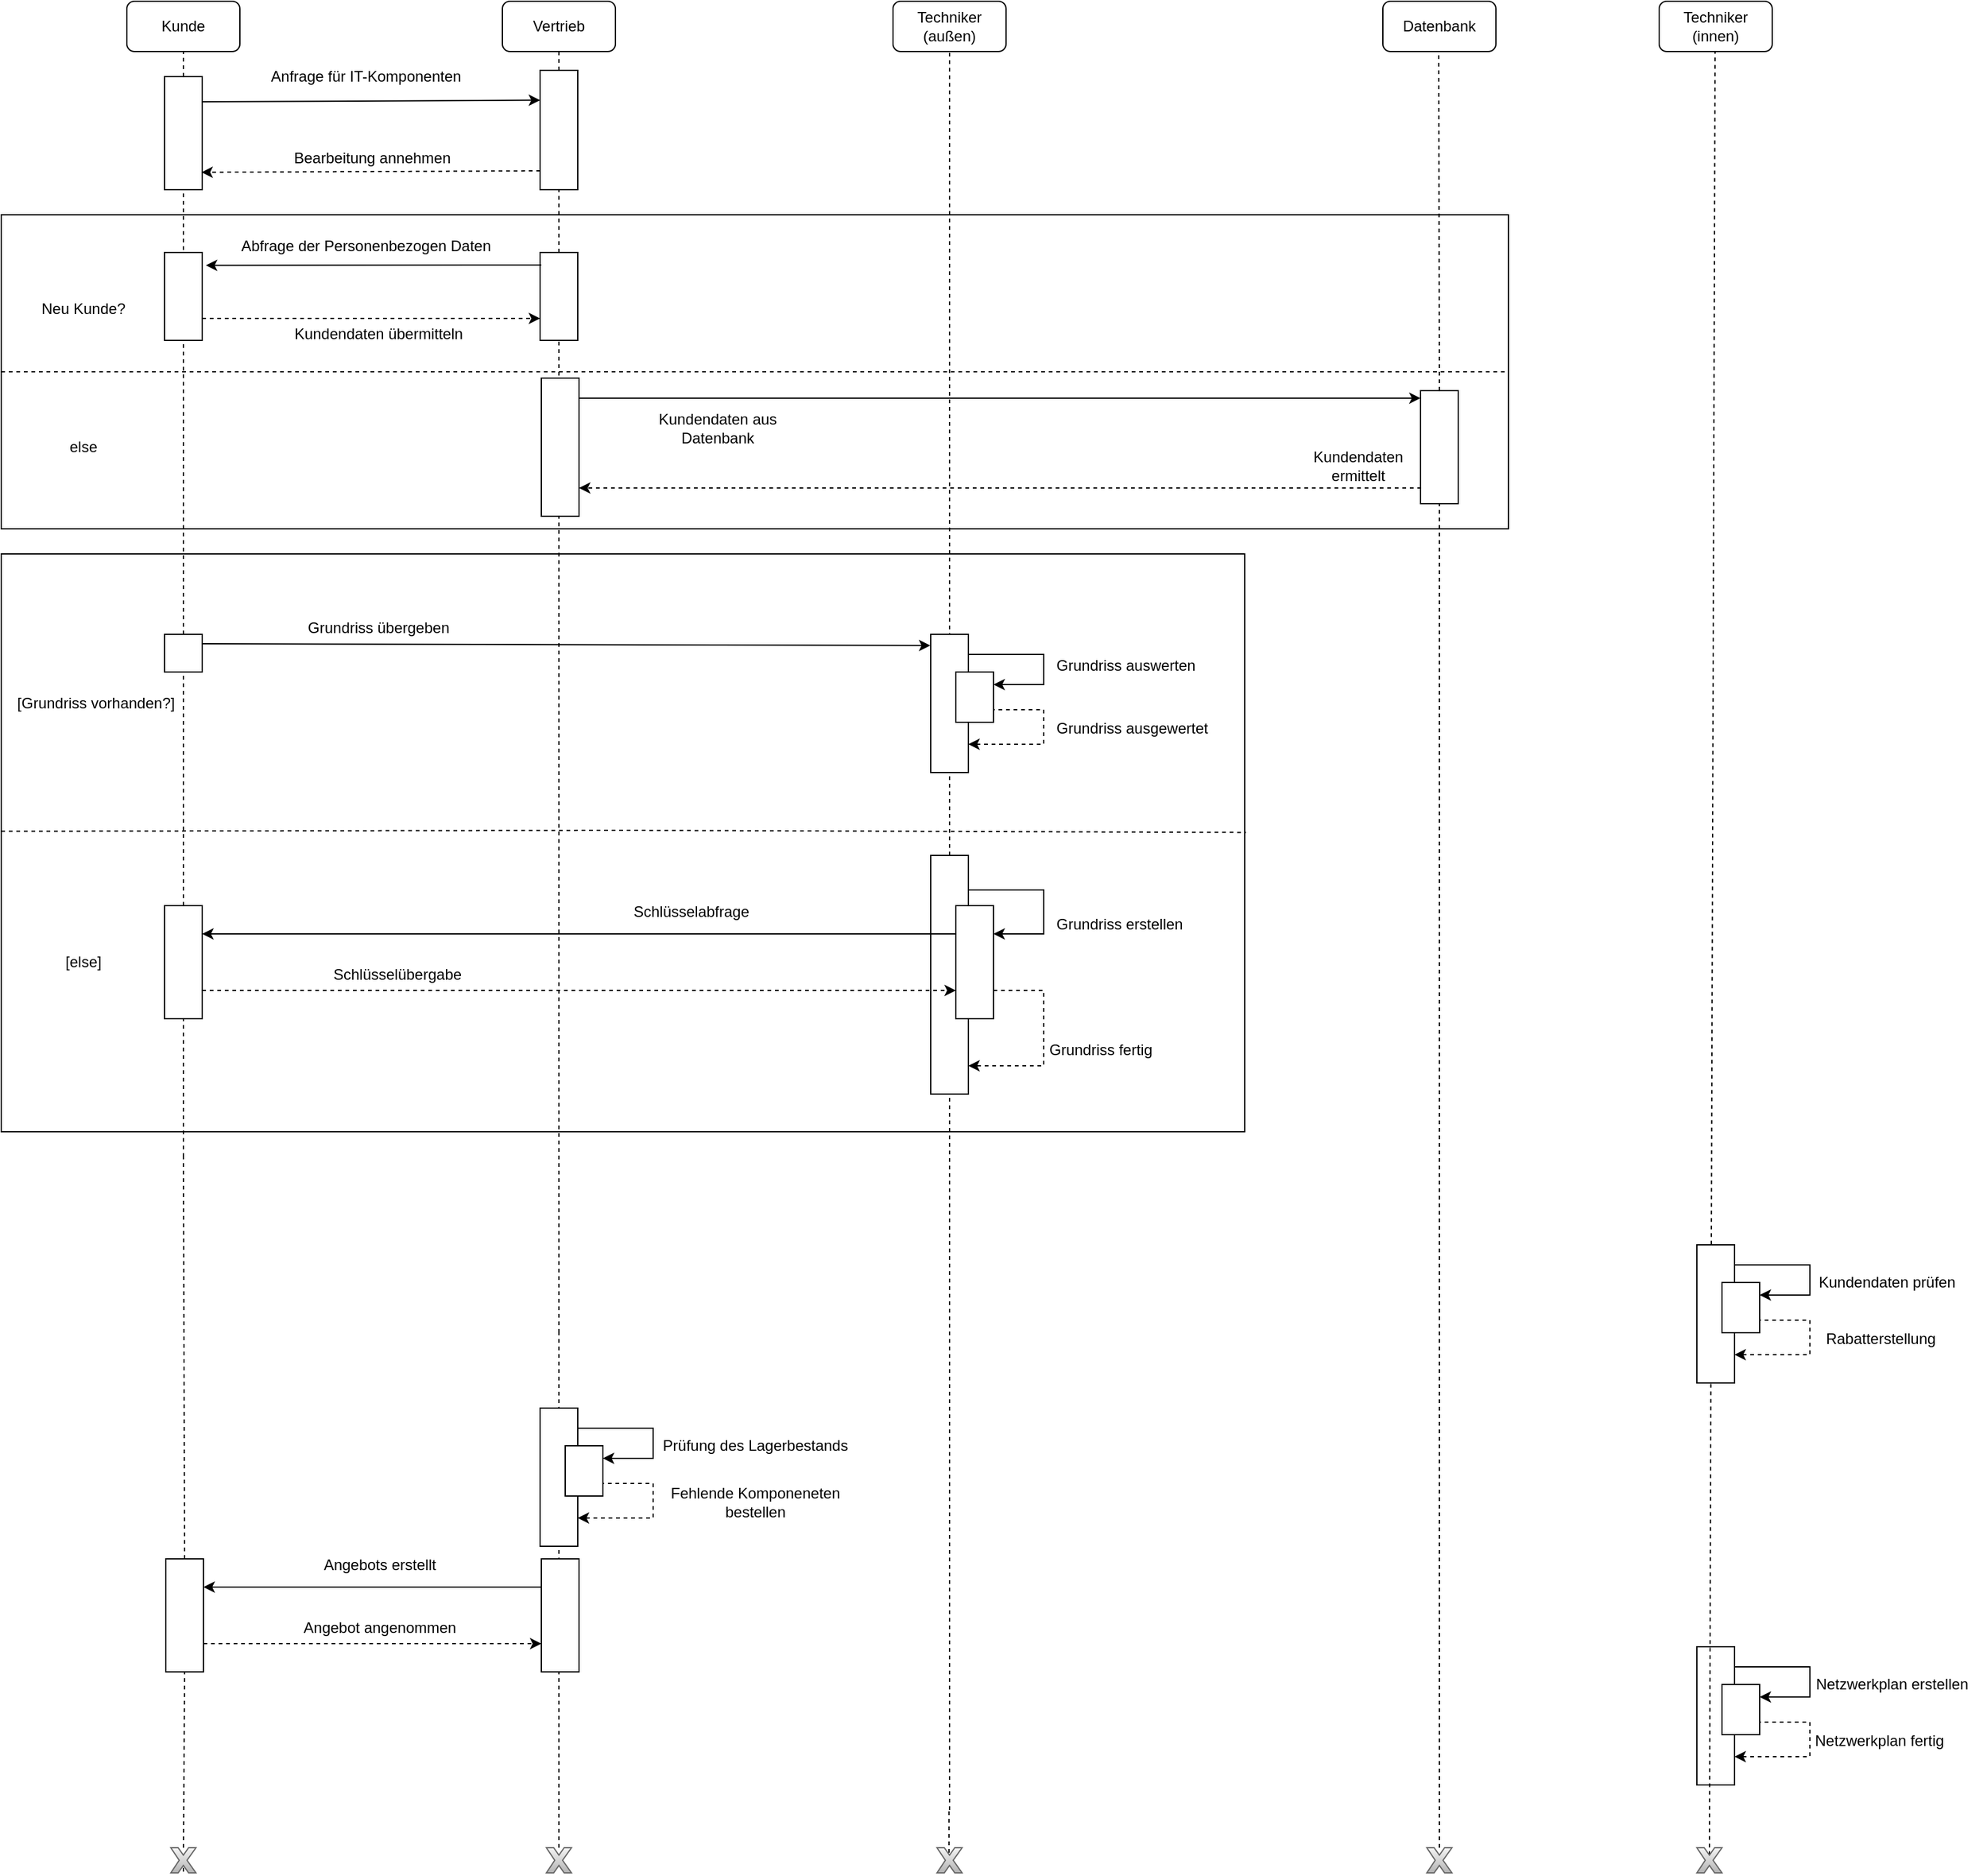 <mxfile version="17.2.4" type="device"><diagram id="9bwkNDO2bsVf7qQu9h7Q" name="Seite-1"><mxGraphModel dx="2540" dy="1018" grid="1" gridSize="10" guides="1" tooltips="1" connect="1" arrows="1" fold="1" page="1" pageScale="1" pageWidth="827" pageHeight="1169" math="0" shadow="0"><root><mxCell id="0"/><mxCell id="1" parent="0"/><mxCell id="KjJq4lnMgQyM4ksK2--U-292" value="" style="rounded=0;whiteSpace=wrap;html=1;" parent="1" vertex="1"><mxGeometry x="-30" y="270" width="1200" height="250" as="geometry"/></mxCell><mxCell id="KjJq4lnMgQyM4ksK2--U-229" value="" style="rounded=0;whiteSpace=wrap;html=1;" parent="1" vertex="1"><mxGeometry x="-30" y="540" width="990" height="460" as="geometry"/></mxCell><mxCell id="KjJq4lnMgQyM4ksK2--U-1" value="Kunde" style="rounded=1;whiteSpace=wrap;html=1;" parent="1" vertex="1"><mxGeometry x="70" y="100" width="90" height="40" as="geometry"/></mxCell><mxCell id="KjJq4lnMgQyM4ksK2--U-2" value="Vertrieb" style="rounded=1;whiteSpace=wrap;html=1;" parent="1" vertex="1"><mxGeometry x="369" y="100" width="90" height="40" as="geometry"/></mxCell><mxCell id="KjJq4lnMgQyM4ksK2--U-3" value="Techniker&lt;br&gt;(außen)" style="rounded=1;whiteSpace=wrap;html=1;" parent="1" vertex="1"><mxGeometry x="680" y="100" width="90" height="40" as="geometry"/></mxCell><mxCell id="KjJq4lnMgQyM4ksK2--U-4" value="" style="endArrow=none;html=1;rounded=0;entryX=0.5;entryY=1;entryDx=0;entryDy=0;startArrow=none;dashed=1;" parent="1" target="KjJq4lnMgQyM4ksK2--U-1" edge="1"><mxGeometry width="50" height="50" relative="1" as="geometry"><mxPoint x="115" y="190" as="sourcePoint"/><mxPoint x="440" y="370" as="targetPoint"/></mxGeometry></mxCell><mxCell id="KjJq4lnMgQyM4ksK2--U-5" value="" style="endArrow=none;html=1;rounded=0;entryX=0.5;entryY=1;entryDx=0;entryDy=0;startArrow=none;dashed=1;" parent="1" source="KjJq4lnMgQyM4ksK2--U-15" target="KjJq4lnMgQyM4ksK2--U-2" edge="1"><mxGeometry width="50" height="50" relative="1" as="geometry"><mxPoint x="414" y="220" as="sourcePoint"/><mxPoint x="440" y="370" as="targetPoint"/></mxGeometry></mxCell><mxCell id="KjJq4lnMgQyM4ksK2--U-6" value="" style="endArrow=none;html=1;rounded=0;startArrow=none;exitX=0.5;exitY=0;exitDx=0;exitDy=0;dashed=1;" parent="1" source="KjJq4lnMgQyM4ksK2--U-187" edge="1"><mxGeometry width="50" height="50" relative="1" as="geometry"><mxPoint x="725" y="270" as="sourcePoint"/><mxPoint x="725" y="140" as="targetPoint"/></mxGeometry></mxCell><mxCell id="KjJq4lnMgQyM4ksK2--U-7" value="" style="rounded=0;whiteSpace=wrap;html=1;" parent="1" vertex="1"><mxGeometry x="100" y="160" width="30" height="90" as="geometry"/></mxCell><mxCell id="KjJq4lnMgQyM4ksK2--U-25" value="" style="endArrow=classic;html=1;rounded=0;entryX=0;entryY=0.25;entryDx=0;entryDy=0;" parent="1" target="KjJq4lnMgQyM4ksK2--U-15" edge="1"><mxGeometry width="50" height="50" relative="1" as="geometry"><mxPoint x="130" y="180" as="sourcePoint"/><mxPoint x="440" y="370" as="targetPoint"/></mxGeometry></mxCell><mxCell id="KjJq4lnMgQyM4ksK2--U-26" value="" style="endArrow=classic;html=1;rounded=0;exitX=0;exitY=0.5;exitDx=0;exitDy=0;dashed=1;entryX=0.98;entryY=0.846;entryDx=0;entryDy=0;entryPerimeter=0;" parent="1" target="KjJq4lnMgQyM4ksK2--U-7" edge="1"><mxGeometry width="50" height="50" relative="1" as="geometry"><mxPoint x="399" y="235" as="sourcePoint"/><mxPoint x="160" y="235" as="targetPoint"/></mxGeometry></mxCell><mxCell id="KjJq4lnMgQyM4ksK2--U-27" value="Anfrage für IT-Komponenten" style="text;html=1;align=center;verticalAlign=middle;resizable=0;points=[];autosize=1;strokeColor=none;fillColor=none;" parent="1" vertex="1"><mxGeometry x="170" y="145" width="180" height="30" as="geometry"/></mxCell><mxCell id="KjJq4lnMgQyM4ksK2--U-116" value="" style="endArrow=none;html=1;rounded=0;entryX=0.5;entryY=1;entryDx=0;entryDy=0;startArrow=none;" parent="1" target="KjJq4lnMgQyM4ksK2--U-15" edge="1"><mxGeometry width="50" height="50" relative="1" as="geometry"><mxPoint x="414" y="220" as="sourcePoint"/><mxPoint x="414" y="140" as="targetPoint"/></mxGeometry></mxCell><mxCell id="KjJq4lnMgQyM4ksK2--U-15" value="" style="rounded=0;whiteSpace=wrap;html=1;" parent="1" vertex="1"><mxGeometry x="399" y="155" width="30" height="95" as="geometry"/></mxCell><mxCell id="KjJq4lnMgQyM4ksK2--U-175" value="" style="endArrow=none;html=1;rounded=0;entryX=0.5;entryY=1;entryDx=0;entryDy=0;startArrow=none;exitX=0.5;exitY=0;exitDx=0;exitDy=0;dashed=1;" parent="1" source="KjJq4lnMgQyM4ksK2--U-307" target="KjJq4lnMgQyM4ksK2--U-15" edge="1"><mxGeometry width="50" height="50" relative="1" as="geometry"><mxPoint x="414" y="710" as="sourcePoint"/><mxPoint x="414" y="460" as="targetPoint"/></mxGeometry></mxCell><mxCell id="KjJq4lnMgQyM4ksK2--U-176" value="" style="endArrow=none;html=1;rounded=0;startArrow=none;" parent="1" target="KjJq4lnMgQyM4ksK2--U-187" edge="1"><mxGeometry width="50" height="50" relative="1" as="geometry"><mxPoint x="725" y="890" as="sourcePoint"/><mxPoint x="725" y="730" as="targetPoint"/></mxGeometry></mxCell><mxCell id="KjJq4lnMgQyM4ksK2--U-177" value="" style="endArrow=none;html=1;rounded=0;startArrow=none;entryX=0.5;entryY=1;entryDx=0;entryDy=0;" parent="1" target="KjJq4lnMgQyM4ksK2--U-187" edge="1"><mxGeometry width="50" height="50" relative="1" as="geometry"><mxPoint x="725" y="940" as="sourcePoint"/><mxPoint x="725" y="920" as="targetPoint"/></mxGeometry></mxCell><mxCell id="KjJq4lnMgQyM4ksK2--U-179" value="" style="endArrow=none;html=1;rounded=0;startArrow=none;entryX=0.5;entryY=1;entryDx=0;entryDy=0;dashed=1;" parent="1" source="KjJq4lnMgQyM4ksK2--U-288" target="KjJq4lnMgQyM4ksK2--U-7" edge="1"><mxGeometry width="50" height="50" relative="1" as="geometry"><mxPoint x="115" y="510" as="sourcePoint"/><mxPoint x="110" y="330" as="targetPoint"/></mxGeometry></mxCell><mxCell id="KjJq4lnMgQyM4ksK2--U-181" value="" style="endArrow=none;html=1;rounded=0;entryX=0.5;entryY=1;entryDx=0;entryDy=0;startArrow=none;exitX=0.5;exitY=0;exitDx=0;exitDy=0;dashed=1;" parent="1" edge="1"><mxGeometry width="50" height="50" relative="1" as="geometry"><mxPoint x="115" y="1020" as="sourcePoint"/><mxPoint x="115" y="890" as="targetPoint"/></mxGeometry></mxCell><mxCell id="KjJq4lnMgQyM4ksK2--U-184" value="" style="edgeStyle=elbowEdgeStyle;elbow=horizontal;endArrow=classic;html=1;rounded=0;entryX=1;entryY=0.25;entryDx=0;entryDy=0;exitX=0.967;exitY=0.145;exitDx=0;exitDy=0;exitPerimeter=0;" parent="1" source="KjJq4lnMgQyM4ksK2--U-187" target="KjJq4lnMgQyM4ksK2--U-188" edge="1"><mxGeometry width="50" height="50" relative="1" as="geometry"><mxPoint x="740" y="880" as="sourcePoint"/><mxPoint x="760" y="900" as="targetPoint"/><Array as="points"><mxPoint x="800" y="910"/></Array></mxGeometry></mxCell><mxCell id="KjJq4lnMgQyM4ksK2--U-185" value="" style="edgeStyle=elbowEdgeStyle;elbow=horizontal;endArrow=classic;html=1;rounded=0;entryX=1;entryY=0.25;entryDx=0;entryDy=0;exitX=1;exitY=0.75;exitDx=0;exitDy=0;dashed=1;" parent="1" source="KjJq4lnMgQyM4ksK2--U-188" edge="1"><mxGeometry width="50" height="50" relative="1" as="geometry"><mxPoint x="740" y="920" as="sourcePoint"/><mxPoint x="740" y="947.5" as="targetPoint"/><Array as="points"><mxPoint x="800" y="950"/></Array></mxGeometry></mxCell><mxCell id="KjJq4lnMgQyM4ksK2--U-187" value="" style="rounded=0;whiteSpace=wrap;html=1;" parent="1" vertex="1"><mxGeometry x="710" y="780" width="30" height="190" as="geometry"/></mxCell><mxCell id="KjJq4lnMgQyM4ksK2--U-188" value="" style="rounded=0;whiteSpace=wrap;html=1;" parent="1" vertex="1"><mxGeometry x="730" y="820" width="30" height="90" as="geometry"/></mxCell><mxCell id="KjJq4lnMgQyM4ksK2--U-189" value="Grundriss erstellen" style="text;html=1;align=center;verticalAlign=middle;resizable=0;points=[];autosize=1;strokeColor=none;fillColor=none;" parent="1" vertex="1"><mxGeometry x="795" y="820" width="130" height="30" as="geometry"/></mxCell><mxCell id="KjJq4lnMgQyM4ksK2--U-190" value="Grundriss fertig" style="text;html=1;align=center;verticalAlign=middle;resizable=0;points=[];autosize=1;strokeColor=none;fillColor=none;" parent="1" vertex="1"><mxGeometry x="790" y="920" width="110" height="30" as="geometry"/></mxCell><mxCell id="KjJq4lnMgQyM4ksK2--U-231" value="" style="endArrow=none;dashed=1;html=1;rounded=0;exitX=0;exitY=0.48;exitDx=0;exitDy=0;entryX=1.001;entryY=0.482;entryDx=0;entryDy=0;entryPerimeter=0;exitPerimeter=0;" parent="1" source="KjJq4lnMgQyM4ksK2--U-229" target="KjJq4lnMgQyM4ksK2--U-229" edge="1"><mxGeometry width="50" height="50" relative="1" as="geometry"><mxPoint x="610" y="920" as="sourcePoint"/><mxPoint x="940" y="830" as="targetPoint"/><Array as="points"><mxPoint x="465" y="760"/></Array></mxGeometry></mxCell><mxCell id="KjJq4lnMgQyM4ksK2--U-232" value="[Grundriss vorhanden?]" style="text;html=1;align=center;verticalAlign=middle;resizable=0;points=[];autosize=1;strokeColor=none;fillColor=none;" parent="1" vertex="1"><mxGeometry x="-30" y="644" width="150" height="30" as="geometry"/></mxCell><mxCell id="KjJq4lnMgQyM4ksK2--U-233" value="[else]" style="text;html=1;align=center;verticalAlign=middle;resizable=0;points=[];autosize=1;strokeColor=none;fillColor=none;" parent="1" vertex="1"><mxGeometry x="10" y="850" width="50" height="30" as="geometry"/></mxCell><mxCell id="KjJq4lnMgQyM4ksK2--U-234" value="" style="endArrow=none;html=1;rounded=0;startArrow=none;" parent="1" target="KjJq4lnMgQyM4ksK2--U-238" edge="1"><mxGeometry width="50" height="50" relative="1" as="geometry"><mxPoint x="725" y="634" as="sourcePoint"/><mxPoint x="725" y="474" as="targetPoint"/></mxGeometry></mxCell><mxCell id="KjJq4lnMgQyM4ksK2--U-235" value="" style="endArrow=none;html=1;rounded=0;startArrow=none;entryX=0.5;entryY=1;entryDx=0;entryDy=0;" parent="1" target="KjJq4lnMgQyM4ksK2--U-238" edge="1"><mxGeometry width="50" height="50" relative="1" as="geometry"><mxPoint x="725" y="684" as="sourcePoint"/><mxPoint x="725" y="664" as="targetPoint"/></mxGeometry></mxCell><mxCell id="KjJq4lnMgQyM4ksK2--U-236" value="" style="edgeStyle=elbowEdgeStyle;elbow=horizontal;endArrow=classic;html=1;rounded=0;entryX=1;entryY=0.25;entryDx=0;entryDy=0;exitX=0.967;exitY=0.145;exitDx=0;exitDy=0;exitPerimeter=0;" parent="1" source="KjJq4lnMgQyM4ksK2--U-238" target="KjJq4lnMgQyM4ksK2--U-239" edge="1"><mxGeometry width="50" height="50" relative="1" as="geometry"><mxPoint x="740" y="624" as="sourcePoint"/><mxPoint x="760" y="644" as="targetPoint"/><Array as="points"><mxPoint x="800" y="654"/></Array></mxGeometry></mxCell><mxCell id="KjJq4lnMgQyM4ksK2--U-237" value="" style="edgeStyle=elbowEdgeStyle;elbow=horizontal;endArrow=classic;html=1;rounded=0;entryX=1;entryY=0.25;entryDx=0;entryDy=0;dashed=1;" parent="1" edge="1"><mxGeometry width="50" height="50" relative="1" as="geometry"><mxPoint x="740" y="664" as="sourcePoint"/><mxPoint x="740" y="691.5" as="targetPoint"/><Array as="points"><mxPoint x="800" y="694"/></Array></mxGeometry></mxCell><mxCell id="KjJq4lnMgQyM4ksK2--U-238" value="" style="rounded=0;whiteSpace=wrap;html=1;" parent="1" vertex="1"><mxGeometry x="710" y="604" width="30" height="110" as="geometry"/></mxCell><mxCell id="KjJq4lnMgQyM4ksK2--U-239" value="" style="rounded=0;whiteSpace=wrap;html=1;" parent="1" vertex="1"><mxGeometry x="730" y="634" width="30" height="40" as="geometry"/></mxCell><mxCell id="KjJq4lnMgQyM4ksK2--U-240" value="Grundriss auswerten" style="text;html=1;align=center;verticalAlign=middle;resizable=0;points=[];autosize=1;strokeColor=none;fillColor=none;" parent="1" vertex="1"><mxGeometry x="795" y="614" width="140" height="30" as="geometry"/></mxCell><mxCell id="KjJq4lnMgQyM4ksK2--U-241" value="Grundriss ausgewertet" style="text;html=1;align=center;verticalAlign=middle;resizable=0;points=[];autosize=1;strokeColor=none;fillColor=none;" parent="1" vertex="1"><mxGeometry x="795" y="664" width="150" height="30" as="geometry"/></mxCell><mxCell id="KjJq4lnMgQyM4ksK2--U-243" value="" style="endArrow=none;html=1;rounded=0;entryX=0.5;entryY=1;entryDx=0;entryDy=0;dashed=1;" parent="1" target="KjJq4lnMgQyM4ksK2--U-187" edge="1"><mxGeometry width="50" height="50" relative="1" as="geometry"><mxPoint x="725" y="1540" as="sourcePoint"/><mxPoint x="724.981" y="1090" as="targetPoint"/></mxGeometry></mxCell><mxCell id="KjJq4lnMgQyM4ksK2--U-244" value="" style="endArrow=none;html=1;rounded=0;dashed=1;" parent="1" edge="1" source="KjJq4lnMgQyM4ksK2--U-339"><mxGeometry width="50" height="50" relative="1" as="geometry"><mxPoint x="414" y="1550" as="sourcePoint"/><mxPoint x="414.0" y="1160" as="targetPoint"/></mxGeometry></mxCell><mxCell id="KjJq4lnMgQyM4ksK2--U-246" value="" style="endArrow=none;html=1;rounded=0;dashed=1;exitX=0.5;exitY=0;exitDx=0;exitDy=0;" parent="1" edge="1" source="KjJq4lnMgQyM4ksK2--U-275"><mxGeometry width="50" height="50" relative="1" as="geometry"><mxPoint x="115" y="1470" as="sourcePoint"/><mxPoint x="115" y="1020" as="targetPoint"/></mxGeometry></mxCell><mxCell id="KjJq4lnMgQyM4ksK2--U-255" value="" style="endArrow=none;html=1;rounded=0;entryX=0.5;entryY=1;entryDx=0;entryDy=0;startArrow=none;" parent="1" target="KjJq4lnMgQyM4ksK2--U-256" edge="1"><mxGeometry width="50" height="50" relative="1" as="geometry"><mxPoint x="414.0" y="1295" as="sourcePoint"/><mxPoint x="414" y="1085" as="targetPoint"/></mxGeometry></mxCell><mxCell id="KjJq4lnMgQyM4ksK2--U-256" value="" style="rounded=0;whiteSpace=wrap;html=1;" parent="1" vertex="1"><mxGeometry x="399" y="1225" width="30" height="100" as="geometry"/></mxCell><mxCell id="KjJq4lnMgQyM4ksK2--U-257" value="" style="endArrow=none;html=1;rounded=0;startArrow=none;" parent="1" target="KjJq4lnMgQyM4ksK2--U-261" edge="1"><mxGeometry width="50" height="50" relative="1" as="geometry"><mxPoint x="414.0" y="1250" as="sourcePoint"/><mxPoint x="414" y="1090" as="targetPoint"/></mxGeometry></mxCell><mxCell id="KjJq4lnMgQyM4ksK2--U-258" value="" style="endArrow=none;html=1;rounded=0;startArrow=none;entryX=0.5;entryY=1;entryDx=0;entryDy=0;" parent="1" target="KjJq4lnMgQyM4ksK2--U-261" edge="1"><mxGeometry width="50" height="50" relative="1" as="geometry"><mxPoint x="414.0" y="1300" as="sourcePoint"/><mxPoint x="414" y="1280" as="targetPoint"/></mxGeometry></mxCell><mxCell id="KjJq4lnMgQyM4ksK2--U-259" value="" style="edgeStyle=elbowEdgeStyle;elbow=horizontal;endArrow=classic;html=1;rounded=0;entryX=1;entryY=0.25;entryDx=0;entryDy=0;exitX=0.967;exitY=0.145;exitDx=0;exitDy=0;exitPerimeter=0;" parent="1" source="KjJq4lnMgQyM4ksK2--U-261" target="KjJq4lnMgQyM4ksK2--U-262" edge="1"><mxGeometry width="50" height="50" relative="1" as="geometry"><mxPoint x="429" y="1240" as="sourcePoint"/><mxPoint x="449" y="1260" as="targetPoint"/><Array as="points"><mxPoint x="489" y="1270"/></Array></mxGeometry></mxCell><mxCell id="KjJq4lnMgQyM4ksK2--U-260" value="" style="edgeStyle=elbowEdgeStyle;elbow=horizontal;endArrow=classic;html=1;rounded=0;entryX=1;entryY=0.25;entryDx=0;entryDy=0;dashed=1;" parent="1" edge="1"><mxGeometry width="50" height="50" relative="1" as="geometry"><mxPoint x="429.0" y="1280" as="sourcePoint"/><mxPoint x="429.0" y="1307.5" as="targetPoint"/><Array as="points"><mxPoint x="489" y="1310"/></Array></mxGeometry></mxCell><mxCell id="KjJq4lnMgQyM4ksK2--U-261" value="" style="rounded=0;whiteSpace=wrap;html=1;" parent="1" vertex="1"><mxGeometry x="399" y="1220" width="30" height="110" as="geometry"/></mxCell><mxCell id="KjJq4lnMgQyM4ksK2--U-262" value="" style="rounded=0;whiteSpace=wrap;html=1;" parent="1" vertex="1"><mxGeometry x="419" y="1250" width="30" height="40" as="geometry"/></mxCell><mxCell id="KjJq4lnMgQyM4ksK2--U-263" value="&lt;div&gt;Fehlende Komponeneten&lt;/div&gt;&lt;div&gt;bestellen&lt;/div&gt;" style="text;html=1;align=center;verticalAlign=middle;resizable=0;points=[];autosize=1;strokeColor=none;fillColor=none;" parent="1" vertex="1"><mxGeometry x="490" y="1275" width="160" height="40" as="geometry"/></mxCell><mxCell id="KjJq4lnMgQyM4ksK2--U-264" value="Prüfung des Lagerbestands" style="text;html=1;align=center;verticalAlign=middle;resizable=0;points=[];autosize=1;strokeColor=none;fillColor=none;" parent="1" vertex="1"><mxGeometry x="480" y="1235" width="180" height="30" as="geometry"/></mxCell><mxCell id="KjJq4lnMgQyM4ksK2--U-265" value="" style="endArrow=none;html=1;rounded=0;entryX=0.5;entryY=1;entryDx=0;entryDy=0;startArrow=none;" parent="1" target="KjJq4lnMgQyM4ksK2--U-266" edge="1"><mxGeometry width="50" height="50" relative="1" as="geometry"><mxPoint x="1335" y="1485" as="sourcePoint"/><mxPoint x="1335" y="1275" as="targetPoint"/></mxGeometry></mxCell><mxCell id="KjJq4lnMgQyM4ksK2--U-266" value="" style="rounded=0;whiteSpace=wrap;html=1;" parent="1" vertex="1"><mxGeometry x="1320" y="1415" width="30" height="100" as="geometry"/></mxCell><mxCell id="KjJq4lnMgQyM4ksK2--U-267" value="" style="endArrow=none;html=1;rounded=0;startArrow=none;" parent="1" target="KjJq4lnMgQyM4ksK2--U-271" edge="1"><mxGeometry width="50" height="50" relative="1" as="geometry"><mxPoint x="1335" y="1440" as="sourcePoint"/><mxPoint x="1335" y="1280" as="targetPoint"/></mxGeometry></mxCell><mxCell id="KjJq4lnMgQyM4ksK2--U-268" value="" style="endArrow=none;html=1;rounded=0;startArrow=none;entryX=0.5;entryY=1;entryDx=0;entryDy=0;" parent="1" target="KjJq4lnMgQyM4ksK2--U-271" edge="1"><mxGeometry width="50" height="50" relative="1" as="geometry"><mxPoint x="1335" y="1490" as="sourcePoint"/><mxPoint x="1335" y="1470" as="targetPoint"/></mxGeometry></mxCell><mxCell id="KjJq4lnMgQyM4ksK2--U-269" value="" style="edgeStyle=elbowEdgeStyle;elbow=horizontal;endArrow=classic;html=1;rounded=0;entryX=1;entryY=0.25;entryDx=0;entryDy=0;exitX=0.967;exitY=0.145;exitDx=0;exitDy=0;exitPerimeter=0;" parent="1" source="KjJq4lnMgQyM4ksK2--U-271" target="KjJq4lnMgQyM4ksK2--U-272" edge="1"><mxGeometry width="50" height="50" relative="1" as="geometry"><mxPoint x="1350" y="1430" as="sourcePoint"/><mxPoint x="1370" y="1450" as="targetPoint"/><Array as="points"><mxPoint x="1410" y="1460"/></Array></mxGeometry></mxCell><mxCell id="KjJq4lnMgQyM4ksK2--U-270" value="" style="edgeStyle=elbowEdgeStyle;elbow=horizontal;endArrow=classic;html=1;rounded=0;entryX=1;entryY=0.25;entryDx=0;entryDy=0;dashed=1;" parent="1" edge="1"><mxGeometry width="50" height="50" relative="1" as="geometry"><mxPoint x="1350" y="1470" as="sourcePoint"/><mxPoint x="1350" y="1497.5" as="targetPoint"/><Array as="points"><mxPoint x="1410" y="1500"/></Array></mxGeometry></mxCell><mxCell id="KjJq4lnMgQyM4ksK2--U-271" value="" style="rounded=0;whiteSpace=wrap;html=1;" parent="1" vertex="1"><mxGeometry x="1320" y="1410" width="30" height="110" as="geometry"/></mxCell><mxCell id="KjJq4lnMgQyM4ksK2--U-272" value="" style="rounded=0;whiteSpace=wrap;html=1;" parent="1" vertex="1"><mxGeometry x="1340" y="1440" width="30" height="40" as="geometry"/></mxCell><mxCell id="KjJq4lnMgQyM4ksK2--U-273" value="Netzwerkplan fertig" style="text;html=1;align=center;verticalAlign=middle;resizable=0;points=[];autosize=1;strokeColor=none;fillColor=none;" parent="1" vertex="1"><mxGeometry x="1400" y="1470" width="130" height="30" as="geometry"/></mxCell><mxCell id="KjJq4lnMgQyM4ksK2--U-274" value="Netzwerkplan erstellen" style="text;html=1;align=center;verticalAlign=middle;resizable=0;points=[];autosize=1;strokeColor=none;fillColor=none;" parent="1" vertex="1"><mxGeometry x="1400" y="1425" width="150" height="30" as="geometry"/></mxCell><mxCell id="KjJq4lnMgQyM4ksK2--U-275" value="" style="rounded=0;whiteSpace=wrap;html=1;" parent="1" vertex="1"><mxGeometry x="101" y="1340" width="30" height="90" as="geometry"/></mxCell><mxCell id="KjJq4lnMgQyM4ksK2--U-276" value="" style="endArrow=classic;html=1;rounded=0;exitX=0;exitY=0.25;exitDx=0;exitDy=0;entryX=1;entryY=0.25;entryDx=0;entryDy=0;" parent="1" source="KjJq4lnMgQyM4ksK2--U-277" target="KjJq4lnMgQyM4ksK2--U-275" edge="1"><mxGeometry width="50" height="50" relative="1" as="geometry"><mxPoint x="181" y="1350" as="sourcePoint"/><mxPoint x="251" y="1420" as="targetPoint"/></mxGeometry></mxCell><mxCell id="KjJq4lnMgQyM4ksK2--U-277" value="" style="rounded=0;whiteSpace=wrap;html=1;" parent="1" vertex="1"><mxGeometry x="400" y="1340" width="30" height="90" as="geometry"/></mxCell><mxCell id="KjJq4lnMgQyM4ksK2--U-278" value="Angebots erstellt" style="text;html=1;align=center;verticalAlign=middle;resizable=0;points=[];autosize=1;strokeColor=none;fillColor=none;" parent="1" vertex="1"><mxGeometry x="211" y="1330" width="120" height="30" as="geometry"/></mxCell><mxCell id="KjJq4lnMgQyM4ksK2--U-279" value="" style="endArrow=classic;html=1;rounded=0;exitX=1;exitY=0.75;exitDx=0;exitDy=0;entryX=0;entryY=0.75;entryDx=0;entryDy=0;dashed=1;" parent="1" source="KjJq4lnMgQyM4ksK2--U-275" target="KjJq4lnMgQyM4ksK2--U-277" edge="1"><mxGeometry width="50" height="50" relative="1" as="geometry"><mxPoint x="236" y="1460" as="sourcePoint"/><mxPoint x="286" y="1410" as="targetPoint"/></mxGeometry></mxCell><mxCell id="KjJq4lnMgQyM4ksK2--U-280" value="Angebot angenommen" style="text;html=1;align=center;verticalAlign=middle;resizable=0;points=[];autosize=1;strokeColor=none;fillColor=none;" parent="1" vertex="1"><mxGeometry x="196" y="1380" width="150" height="30" as="geometry"/></mxCell><mxCell id="KjJq4lnMgQyM4ksK2--U-288" value="" style="rounded=0;whiteSpace=wrap;html=1;" parent="1" vertex="1"><mxGeometry x="100" y="604" width="30" height="30" as="geometry"/></mxCell><mxCell id="KjJq4lnMgQyM4ksK2--U-289" value="" style="endArrow=none;html=1;rounded=0;startArrow=none;entryX=0.5;entryY=1;entryDx=0;entryDy=0;dashed=1;" parent="1" source="KjJq4lnMgQyM4ksK2--U-293" target="KjJq4lnMgQyM4ksK2--U-288" edge="1"><mxGeometry width="50" height="50" relative="1" as="geometry"><mxPoint x="115" y="890" as="sourcePoint"/><mxPoint x="115" y="630" as="targetPoint"/></mxGeometry></mxCell><mxCell id="KjJq4lnMgQyM4ksK2--U-290" value="" style="endArrow=classic;html=1;rounded=0;entryX=-0.01;entryY=0.081;entryDx=0;entryDy=0;exitX=1;exitY=0.25;exitDx=0;exitDy=0;entryPerimeter=0;" parent="1" source="KjJq4lnMgQyM4ksK2--U-288" target="KjJq4lnMgQyM4ksK2--U-238" edge="1"><mxGeometry width="50" height="50" relative="1" as="geometry"><mxPoint x="60" y="834" as="sourcePoint"/><mxPoint x="110" y="784" as="targetPoint"/></mxGeometry></mxCell><mxCell id="KjJq4lnMgQyM4ksK2--U-291" value="Grundriss übergeben" style="text;html=1;align=center;verticalAlign=middle;resizable=0;points=[];autosize=1;strokeColor=none;fillColor=none;" parent="1" vertex="1"><mxGeometry x="200" y="584" width="140" height="30" as="geometry"/></mxCell><mxCell id="KjJq4lnMgQyM4ksK2--U-295" value="" style="endArrow=none;html=1;rounded=0;startArrow=none;entryX=0.5;entryY=1;entryDx=0;entryDy=0;" parent="1" target="KjJq4lnMgQyM4ksK2--U-293" edge="1"><mxGeometry width="50" height="50" relative="1" as="geometry"><mxPoint x="115" y="890" as="sourcePoint"/><mxPoint x="115" y="634" as="targetPoint"/></mxGeometry></mxCell><mxCell id="KjJq4lnMgQyM4ksK2--U-293" value="" style="rounded=0;whiteSpace=wrap;html=1;" parent="1" vertex="1"><mxGeometry x="100" y="820" width="30" height="90" as="geometry"/></mxCell><mxCell id="KjJq4lnMgQyM4ksK2--U-297" value="" style="endArrow=classic;html=1;rounded=0;exitX=1;exitY=0.75;exitDx=0;exitDy=0;entryX=0;entryY=0.75;entryDx=0;entryDy=0;dashed=1;" parent="1" source="KjJq4lnMgQyM4ksK2--U-293" target="KjJq4lnMgQyM4ksK2--U-188" edge="1"><mxGeometry width="50" height="50" relative="1" as="geometry"><mxPoint x="280" y="860" as="sourcePoint"/><mxPoint x="330" y="810" as="targetPoint"/></mxGeometry></mxCell><mxCell id="KjJq4lnMgQyM4ksK2--U-298" value="" style="endArrow=classic;html=1;rounded=0;exitX=0;exitY=0.25;exitDx=0;exitDy=0;entryX=1;entryY=0.25;entryDx=0;entryDy=0;" parent="1" source="KjJq4lnMgQyM4ksK2--U-188" target="KjJq4lnMgQyM4ksK2--U-293" edge="1"><mxGeometry width="50" height="50" relative="1" as="geometry"><mxPoint x="280" y="860" as="sourcePoint"/><mxPoint x="330" y="810" as="targetPoint"/></mxGeometry></mxCell><mxCell id="KjJq4lnMgQyM4ksK2--U-299" value="Schlüsselabfrage" style="text;html=1;align=center;verticalAlign=middle;resizable=0;points=[];autosize=1;strokeColor=none;fillColor=none;" parent="1" vertex="1"><mxGeometry x="459" y="810" width="120" height="30" as="geometry"/></mxCell><mxCell id="KjJq4lnMgQyM4ksK2--U-301" value="Schlüsselübergabe" style="text;html=1;align=center;verticalAlign=middle;resizable=0;points=[];autosize=1;strokeColor=none;fillColor=none;" parent="1" vertex="1"><mxGeometry x="220" y="860" width="130" height="30" as="geometry"/></mxCell><mxCell id="KjJq4lnMgQyM4ksK2--U-303" value="" style="endArrow=none;dashed=1;html=1;rounded=0;exitX=0;exitY=0.5;exitDx=0;exitDy=0;entryX=1;entryY=0.5;entryDx=0;entryDy=0;" parent="1" source="KjJq4lnMgQyM4ksK2--U-292" target="KjJq4lnMgQyM4ksK2--U-292" edge="1"><mxGeometry width="50" height="50" relative="1" as="geometry"><mxPoint x="-80" y="500" as="sourcePoint"/><mxPoint x="410" y="510" as="targetPoint"/></mxGeometry></mxCell><mxCell id="KjJq4lnMgQyM4ksK2--U-304" value="Neu Kunde?" style="text;html=1;align=center;verticalAlign=middle;resizable=0;points=[];autosize=1;strokeColor=none;fillColor=none;" parent="1" vertex="1"><mxGeometry x="-10" y="330" width="90" height="30" as="geometry"/></mxCell><mxCell id="KjJq4lnMgQyM4ksK2--U-305" value="else" style="text;html=1;align=center;verticalAlign=middle;resizable=0;points=[];autosize=1;strokeColor=none;fillColor=none;" parent="1" vertex="1"><mxGeometry x="10" y="440" width="50" height="30" as="geometry"/></mxCell><mxCell id="KjJq4lnMgQyM4ksK2--U-307" value="" style="rounded=0;whiteSpace=wrap;html=1;" parent="1" vertex="1"><mxGeometry x="399" y="300" width="30" height="70" as="geometry"/></mxCell><mxCell id="KjJq4lnMgQyM4ksK2--U-308" value="" style="endArrow=none;html=1;rounded=0;entryX=0.5;entryY=1;entryDx=0;entryDy=0;startArrow=none;dashed=1;" parent="1" target="KjJq4lnMgQyM4ksK2--U-307" edge="1"><mxGeometry width="50" height="50" relative="1" as="geometry"><mxPoint x="414" y="1160" as="sourcePoint"/><mxPoint x="414" y="250" as="targetPoint"/></mxGeometry></mxCell><mxCell id="KjJq4lnMgQyM4ksK2--U-309" value="" style="rounded=0;whiteSpace=wrap;html=1;" parent="1" vertex="1"><mxGeometry x="100" y="300" width="30" height="70" as="geometry"/></mxCell><mxCell id="KjJq4lnMgQyM4ksK2--U-312" value="Kundendaten übermitteln" style="text;html=1;align=center;verticalAlign=middle;resizable=0;points=[];autosize=1;strokeColor=none;fillColor=none;" parent="1" vertex="1"><mxGeometry x="190" y="350" width="160" height="30" as="geometry"/></mxCell><mxCell id="KjJq4lnMgQyM4ksK2--U-313" value="" style="endArrow=classic;html=1;rounded=0;entryX=1.098;entryY=0.146;entryDx=0;entryDy=0;entryPerimeter=0;" parent="1" target="KjJq4lnMgQyM4ksK2--U-309" edge="1"><mxGeometry width="50" height="50" relative="1" as="geometry"><mxPoint x="400" y="310" as="sourcePoint"/><mxPoint x="410" y="480" as="targetPoint"/></mxGeometry></mxCell><mxCell id="KjJq4lnMgQyM4ksK2--U-314" value="Abfrage der Personenbezogen Daten" style="text;html=1;align=center;verticalAlign=middle;resizable=0;points=[];autosize=1;strokeColor=none;fillColor=none;" parent="1" vertex="1"><mxGeometry x="145" y="280" width="230" height="30" as="geometry"/></mxCell><mxCell id="KjJq4lnMgQyM4ksK2--U-315" value="" style="endArrow=classic;html=1;rounded=0;exitX=1;exitY=0.75;exitDx=0;exitDy=0;entryX=0;entryY=0.75;entryDx=0;entryDy=0;dashed=1;" parent="1" source="KjJq4lnMgQyM4ksK2--U-309" target="KjJq4lnMgQyM4ksK2--U-307" edge="1"><mxGeometry width="50" height="50" relative="1" as="geometry"><mxPoint x="360" y="530" as="sourcePoint"/><mxPoint x="410" y="480" as="targetPoint"/></mxGeometry></mxCell><mxCell id="KjJq4lnMgQyM4ksK2--U-324" value="" style="endArrow=none;html=1;rounded=0;startArrow=none;" parent="1" target="KjJq4lnMgQyM4ksK2--U-328" edge="1"><mxGeometry width="50" height="50" relative="1" as="geometry"><mxPoint x="415" y="430" as="sourcePoint"/><mxPoint x="415" y="270" as="targetPoint"/></mxGeometry></mxCell><mxCell id="KjJq4lnMgQyM4ksK2--U-325" value="" style="endArrow=none;html=1;rounded=0;startArrow=none;entryX=0.5;entryY=1;entryDx=0;entryDy=0;" parent="1" target="KjJq4lnMgQyM4ksK2--U-328" edge="1"><mxGeometry width="50" height="50" relative="1" as="geometry"><mxPoint x="415" y="480" as="sourcePoint"/><mxPoint x="415" y="460" as="targetPoint"/></mxGeometry></mxCell><mxCell id="KjJq4lnMgQyM4ksK2--U-326" value="" style="edgeStyle=elbowEdgeStyle;elbow=horizontal;endArrow=classic;html=1;rounded=0;exitX=0.967;exitY=0.145;exitDx=0;exitDy=0;exitPerimeter=0;" parent="1" source="KjJq4lnMgQyM4ksK2--U-328" target="KjJq4lnMgQyM4ksK2--U-329" edge="1"><mxGeometry width="50" height="50" relative="1" as="geometry"><mxPoint x="430" y="420" as="sourcePoint"/><mxPoint x="450" y="440" as="targetPoint"/><Array as="points"><mxPoint x="1100" y="410"/><mxPoint x="1090" y="420"/><mxPoint x="1070" y="420"/><mxPoint x="620" y="410"/></Array></mxGeometry></mxCell><mxCell id="KjJq4lnMgQyM4ksK2--U-327" value="" style="edgeStyle=elbowEdgeStyle;elbow=horizontal;endArrow=classic;html=1;rounded=0;entryX=1;entryY=0.25;entryDx=0;entryDy=0;exitX=0;exitY=1;exitDx=0;exitDy=0;dashed=1;" parent="1" edge="1" source="KjJq4lnMgQyM4ksK2--U-329"><mxGeometry width="50" height="50" relative="1" as="geometry"><mxPoint x="430" y="460" as="sourcePoint"/><mxPoint x="430" y="487.5" as="targetPoint"/><Array as="points"><mxPoint x="1100" y="490"/><mxPoint x="490" y="490"/></Array></mxGeometry></mxCell><mxCell id="KjJq4lnMgQyM4ksK2--U-328" value="" style="rounded=0;whiteSpace=wrap;html=1;" parent="1" vertex="1"><mxGeometry x="400" y="400" width="30" height="110" as="geometry"/></mxCell><mxCell id="KjJq4lnMgQyM4ksK2--U-330" value="&lt;div&gt;Kundendaten aus &lt;br&gt;&lt;/div&gt;&lt;div&gt;Datenbank&lt;br&gt;&lt;/div&gt;" style="text;html=1;align=center;verticalAlign=middle;resizable=0;points=[];autosize=1;strokeColor=none;fillColor=none;" parent="1" vertex="1"><mxGeometry x="480" y="420" width="120" height="40" as="geometry"/></mxCell><mxCell id="KjJq4lnMgQyM4ksK2--U-331" value="&lt;div&gt;Kundendaten &lt;br&gt;&lt;/div&gt;&lt;div&gt;ermittelt&lt;br&gt;&lt;/div&gt;" style="text;html=1;align=center;verticalAlign=middle;resizable=0;points=[];autosize=1;strokeColor=none;fillColor=none;" parent="1" vertex="1"><mxGeometry x="1000" y="450" width="100" height="40" as="geometry"/></mxCell><mxCell id="KjJq4lnMgQyM4ksK2--U-332" value="Bearbeitung annehmen" style="text;html=1;align=center;verticalAlign=middle;resizable=0;points=[];autosize=1;strokeColor=none;fillColor=none;" parent="1" vertex="1"><mxGeometry x="190" y="210" width="150" height="30" as="geometry"/></mxCell><mxCell id="KjJq4lnMgQyM4ksK2--U-334" value="" style="endArrow=none;html=1;rounded=0;dashed=1;entryX=0.5;entryY=1;entryDx=0;entryDy=0;startArrow=none;" parent="1" source="KjJq4lnMgQyM4ksK2--U-337" target="KjJq4lnMgQyM4ksK2--U-275" edge="1"><mxGeometry width="50" height="50" relative="1" as="geometry"><mxPoint x="115" y="1580" as="sourcePoint"/><mxPoint x="120" y="1540" as="targetPoint"/></mxGeometry></mxCell><mxCell id="KjJq4lnMgQyM4ksK2--U-336" value="" style="endArrow=none;html=1;rounded=0;dashed=1;entryX=0.5;entryY=1;entryDx=0;entryDy=0;" parent="1" edge="1"><mxGeometry width="50" height="50" relative="1" as="geometry"><mxPoint x="724.6" y="1580" as="sourcePoint"/><mxPoint x="724.6" y="1540" as="targetPoint"/></mxGeometry></mxCell><mxCell id="KjJq4lnMgQyM4ksK2--U-338" value="" style="endArrow=none;html=1;rounded=0;dashed=1;entryX=0.5;entryY=1;entryDx=0;entryDy=0;" parent="1" target="KjJq4lnMgQyM4ksK2--U-337" edge="1"><mxGeometry width="50" height="50" relative="1" as="geometry"><mxPoint x="115" y="1580" as="sourcePoint"/><mxPoint x="115" y="1540" as="targetPoint"/></mxGeometry></mxCell><mxCell id="KjJq4lnMgQyM4ksK2--U-339" value="" style="verticalLabelPosition=bottom;verticalAlign=top;html=1;shape=mxgraph.basic.x;strokeColor=#666666;fillColor=#f5f5f5;gradientColor=#b3b3b3;" parent="1" vertex="1"><mxGeometry x="404" y="1570" width="20" height="20" as="geometry"/></mxCell><mxCell id="KjJq4lnMgQyM4ksK2--U-340" value="" style="verticalLabelPosition=bottom;verticalAlign=top;html=1;shape=mxgraph.basic.x;strokeColor=#666666;fillColor=#f5f5f5;gradientColor=#b3b3b3;" parent="1" vertex="1"><mxGeometry x="715" y="1570" width="20" height="20" as="geometry"/></mxCell><mxCell id="KjJq4lnMgQyM4ksK2--U-337" value="" style="verticalLabelPosition=bottom;verticalAlign=top;html=1;shape=mxgraph.basic.x;strokeColor=#666666;fillColor=#f5f5f5;gradientColor=#b3b3b3;" parent="1" vertex="1"><mxGeometry x="105" y="1570" width="20" height="20" as="geometry"/></mxCell><mxCell id="ke9AkFt0tKfAjajBfT1S-1" value="Datenbank" style="rounded=1;whiteSpace=wrap;html=1;" vertex="1" parent="1"><mxGeometry x="1070" y="100" width="90" height="40" as="geometry"/></mxCell><mxCell id="ke9AkFt0tKfAjajBfT1S-2" value="" style="endArrow=none;html=1;rounded=0;startArrow=none;exitX=0.5;exitY=0;exitDx=0;exitDy=0;dashed=1;" edge="1" parent="1" source="KjJq4lnMgQyM4ksK2--U-329"><mxGeometry width="50" height="50" relative="1" as="geometry"><mxPoint x="1114.5" y="780" as="sourcePoint"/><mxPoint x="1114.5" y="140" as="targetPoint"/></mxGeometry></mxCell><mxCell id="KjJq4lnMgQyM4ksK2--U-329" value="" style="rounded=0;whiteSpace=wrap;html=1;" parent="1" vertex="1"><mxGeometry x="1100" y="410" width="30" height="90" as="geometry"/></mxCell><mxCell id="ke9AkFt0tKfAjajBfT1S-3" value="" style="endArrow=none;html=1;rounded=0;startArrow=none;dashed=1;" edge="1" parent="1" target="KjJq4lnMgQyM4ksK2--U-329"><mxGeometry width="50" height="50" relative="1" as="geometry"><mxPoint x="1115" y="1570" as="sourcePoint"/><mxPoint x="1114.5" y="140" as="targetPoint"/></mxGeometry></mxCell><mxCell id="ke9AkFt0tKfAjajBfT1S-4" value="" style="verticalLabelPosition=bottom;verticalAlign=top;html=1;shape=mxgraph.basic.x;strokeColor=#666666;fillColor=#f5f5f5;gradientColor=#b3b3b3;" vertex="1" parent="1"><mxGeometry x="1105" y="1570" width="20" height="20" as="geometry"/></mxCell><mxCell id="ke9AkFt0tKfAjajBfT1S-5" value="Techniker&lt;br&gt;(innen)" style="rounded=1;whiteSpace=wrap;html=1;" vertex="1" parent="1"><mxGeometry x="1290" y="100" width="90" height="40" as="geometry"/></mxCell><mxCell id="ke9AkFt0tKfAjajBfT1S-6" value="" style="endArrow=none;html=1;rounded=0;startArrow=none;dashed=1;exitX=0.5;exitY=0.29;exitDx=0;exitDy=0;exitPerimeter=0;" edge="1" parent="1" source="ke9AkFt0tKfAjajBfT1S-9"><mxGeometry width="50" height="50" relative="1" as="geometry"><mxPoint x="1330" y="1560" as="sourcePoint"/><mxPoint x="1334.5" y="140" as="targetPoint"/></mxGeometry></mxCell><mxCell id="ke9AkFt0tKfAjajBfT1S-9" value="" style="verticalLabelPosition=bottom;verticalAlign=top;html=1;shape=mxgraph.basic.x;strokeColor=#666666;fillColor=#f5f5f5;gradientColor=#b3b3b3;" vertex="1" parent="1"><mxGeometry x="1320" y="1570" width="20" height="20" as="geometry"/></mxCell><mxCell id="ke9AkFt0tKfAjajBfT1S-20" value="" style="endArrow=none;html=1;rounded=0;entryX=0.5;entryY=1;entryDx=0;entryDy=0;startArrow=none;" edge="1" parent="1" target="ke9AkFt0tKfAjajBfT1S-21"><mxGeometry width="50" height="50" relative="1" as="geometry"><mxPoint x="1335.0" y="1165" as="sourcePoint"/><mxPoint x="1335" y="955" as="targetPoint"/></mxGeometry></mxCell><mxCell id="ke9AkFt0tKfAjajBfT1S-21" value="" style="rounded=0;whiteSpace=wrap;html=1;" vertex="1" parent="1"><mxGeometry x="1320" y="1095" width="30" height="100" as="geometry"/></mxCell><mxCell id="ke9AkFt0tKfAjajBfT1S-22" value="" style="endArrow=none;html=1;rounded=0;startArrow=none;" edge="1" parent="1" target="ke9AkFt0tKfAjajBfT1S-26"><mxGeometry width="50" height="50" relative="1" as="geometry"><mxPoint x="1335.0" y="1120" as="sourcePoint"/><mxPoint x="1335" y="960" as="targetPoint"/></mxGeometry></mxCell><mxCell id="ke9AkFt0tKfAjajBfT1S-23" value="" style="endArrow=none;html=1;rounded=0;startArrow=none;entryX=0.5;entryY=1;entryDx=0;entryDy=0;" edge="1" parent="1" target="ke9AkFt0tKfAjajBfT1S-26"><mxGeometry width="50" height="50" relative="1" as="geometry"><mxPoint x="1335.0" y="1170" as="sourcePoint"/><mxPoint x="1335" y="1150" as="targetPoint"/></mxGeometry></mxCell><mxCell id="ke9AkFt0tKfAjajBfT1S-24" value="" style="edgeStyle=elbowEdgeStyle;elbow=horizontal;endArrow=classic;html=1;rounded=0;entryX=1;entryY=0.25;entryDx=0;entryDy=0;exitX=0.967;exitY=0.145;exitDx=0;exitDy=0;exitPerimeter=0;" edge="1" parent="1" source="ke9AkFt0tKfAjajBfT1S-26" target="ke9AkFt0tKfAjajBfT1S-27"><mxGeometry width="50" height="50" relative="1" as="geometry"><mxPoint x="1350" y="1110" as="sourcePoint"/><mxPoint x="1370" y="1130" as="targetPoint"/><Array as="points"><mxPoint x="1410" y="1140"/></Array></mxGeometry></mxCell><mxCell id="ke9AkFt0tKfAjajBfT1S-25" value="" style="edgeStyle=elbowEdgeStyle;elbow=horizontal;endArrow=classic;html=1;rounded=0;entryX=1;entryY=0.25;entryDx=0;entryDy=0;dashed=1;" edge="1" parent="1"><mxGeometry width="50" height="50" relative="1" as="geometry"><mxPoint x="1350.0" y="1150" as="sourcePoint"/><mxPoint x="1350.0" y="1177.5" as="targetPoint"/><Array as="points"><mxPoint x="1410" y="1180"/></Array></mxGeometry></mxCell><mxCell id="ke9AkFt0tKfAjajBfT1S-26" value="" style="rounded=0;whiteSpace=wrap;html=1;" vertex="1" parent="1"><mxGeometry x="1320" y="1090" width="30" height="110" as="geometry"/></mxCell><mxCell id="ke9AkFt0tKfAjajBfT1S-27" value="" style="rounded=0;whiteSpace=wrap;html=1;" vertex="1" parent="1"><mxGeometry x="1340" y="1120" width="30" height="40" as="geometry"/></mxCell><mxCell id="ke9AkFt0tKfAjajBfT1S-28" value="Kundendaten prüfen" style="text;html=1;align=center;verticalAlign=middle;resizable=0;points=[];autosize=1;strokeColor=none;fillColor=none;" vertex="1" parent="1"><mxGeometry x="1401" y="1105" width="140" height="30" as="geometry"/></mxCell><mxCell id="ke9AkFt0tKfAjajBfT1S-29" value="Rabatterstellung" style="text;html=1;align=center;verticalAlign=middle;resizable=0;points=[];autosize=1;strokeColor=none;fillColor=none;" vertex="1" parent="1"><mxGeometry x="1411" y="1150" width="110" height="30" as="geometry"/></mxCell></root></mxGraphModel></diagram></mxfile>